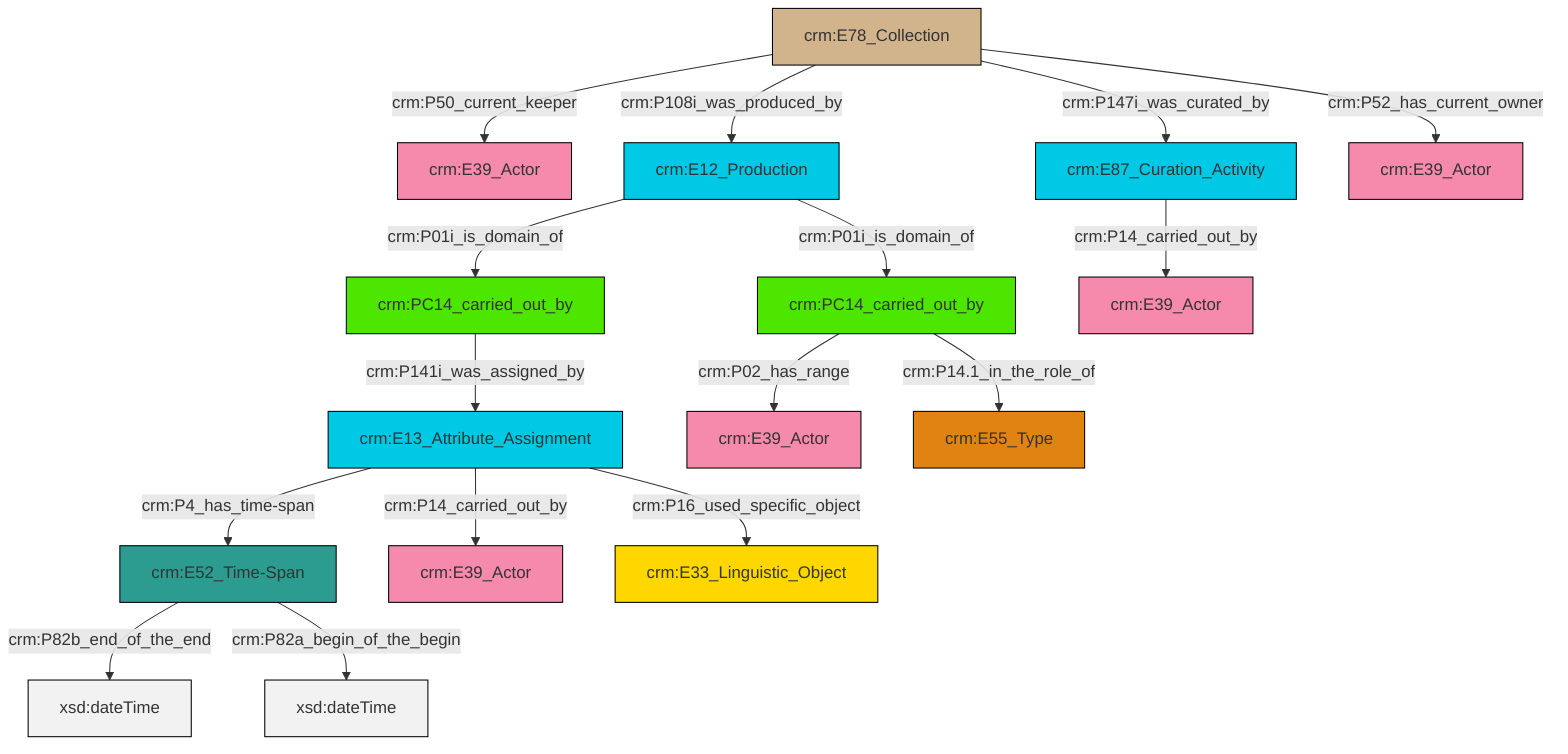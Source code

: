 graph TD
classDef Literal fill:#f2f2f2,stroke:#000000;
classDef CRM_Entity fill:#FFFFFF,stroke:#000000;
classDef Temporal_Entity fill:#00C9E6, stroke:#000000;
classDef Type fill:#E18312, stroke:#000000;
classDef Time-Span fill:#2C9C91, stroke:#000000;
classDef Appellation fill:#FFEB7F, stroke:#000000;
classDef Place fill:#008836, stroke:#000000;
classDef Persistent_Item fill:#B266B2, stroke:#000000;
classDef Conceptual_Object fill:#FFD700, stroke:#000000;
classDef Physical_Thing fill:#D2B48C, stroke:#000000;
classDef Actor fill:#f58aad, stroke:#000000;
classDef PC_Classes fill:#4ce600, stroke:#000000;
classDef Multi fill:#cccccc,stroke:#000000;

0["crm:E13_Attribute_Assignment"]:::Temporal_Entity -->|crm:P4_has_time-span| 6["crm:E52_Time-Span"]:::Time-Span
9["crm:E12_Production"]:::Temporal_Entity -->|crm:P01i_is_domain_of| 10["crm:PC14_carried_out_by"]:::PC_Classes
6["crm:E52_Time-Span"]:::Time-Span -->|crm:P82b_end_of_the_end| 11[xsd:dateTime]:::Literal
12["crm:E78_Collection"]:::Physical_Thing -->|crm:P50_current_keeper| 13["crm:E39_Actor"]:::Actor
7["crm:E87_Curation_Activity"]:::Temporal_Entity -->|crm:P14_carried_out_by| 14["crm:E39_Actor"]:::Actor
9["crm:E12_Production"]:::Temporal_Entity -->|crm:P01i_is_domain_of| 16["crm:PC14_carried_out_by"]:::PC_Classes
12["crm:E78_Collection"]:::Physical_Thing -->|crm:P108i_was_produced_by| 9["crm:E12_Production"]:::Temporal_Entity
6["crm:E52_Time-Span"]:::Time-Span -->|crm:P82a_begin_of_the_begin| 21[xsd:dateTime]:::Literal
0["crm:E13_Attribute_Assignment"]:::Temporal_Entity -->|crm:P14_carried_out_by| 26["crm:E39_Actor"]:::Actor
12["crm:E78_Collection"]:::Physical_Thing -->|crm:P147i_was_curated_by| 7["crm:E87_Curation_Activity"]:::Temporal_Entity
16["crm:PC14_carried_out_by"]:::PC_Classes -->|crm:P02_has_range| 24["crm:E39_Actor"]:::Actor
10["crm:PC14_carried_out_by"]:::PC_Classes -->|crm:P141i_was_assigned_by| 0["crm:E13_Attribute_Assignment"]:::Temporal_Entity
0["crm:E13_Attribute_Assignment"]:::Temporal_Entity -->|crm:P16_used_specific_object| 2["crm:E33_Linguistic_Object"]:::Conceptual_Object
12["crm:E78_Collection"]:::Physical_Thing -->|crm:P52_has_current_owner| 4["crm:E39_Actor"]:::Actor
16["crm:PC14_carried_out_by"]:::PC_Classes -->|crm:P14.1_in_the_role_of| 19["crm:E55_Type"]:::Type